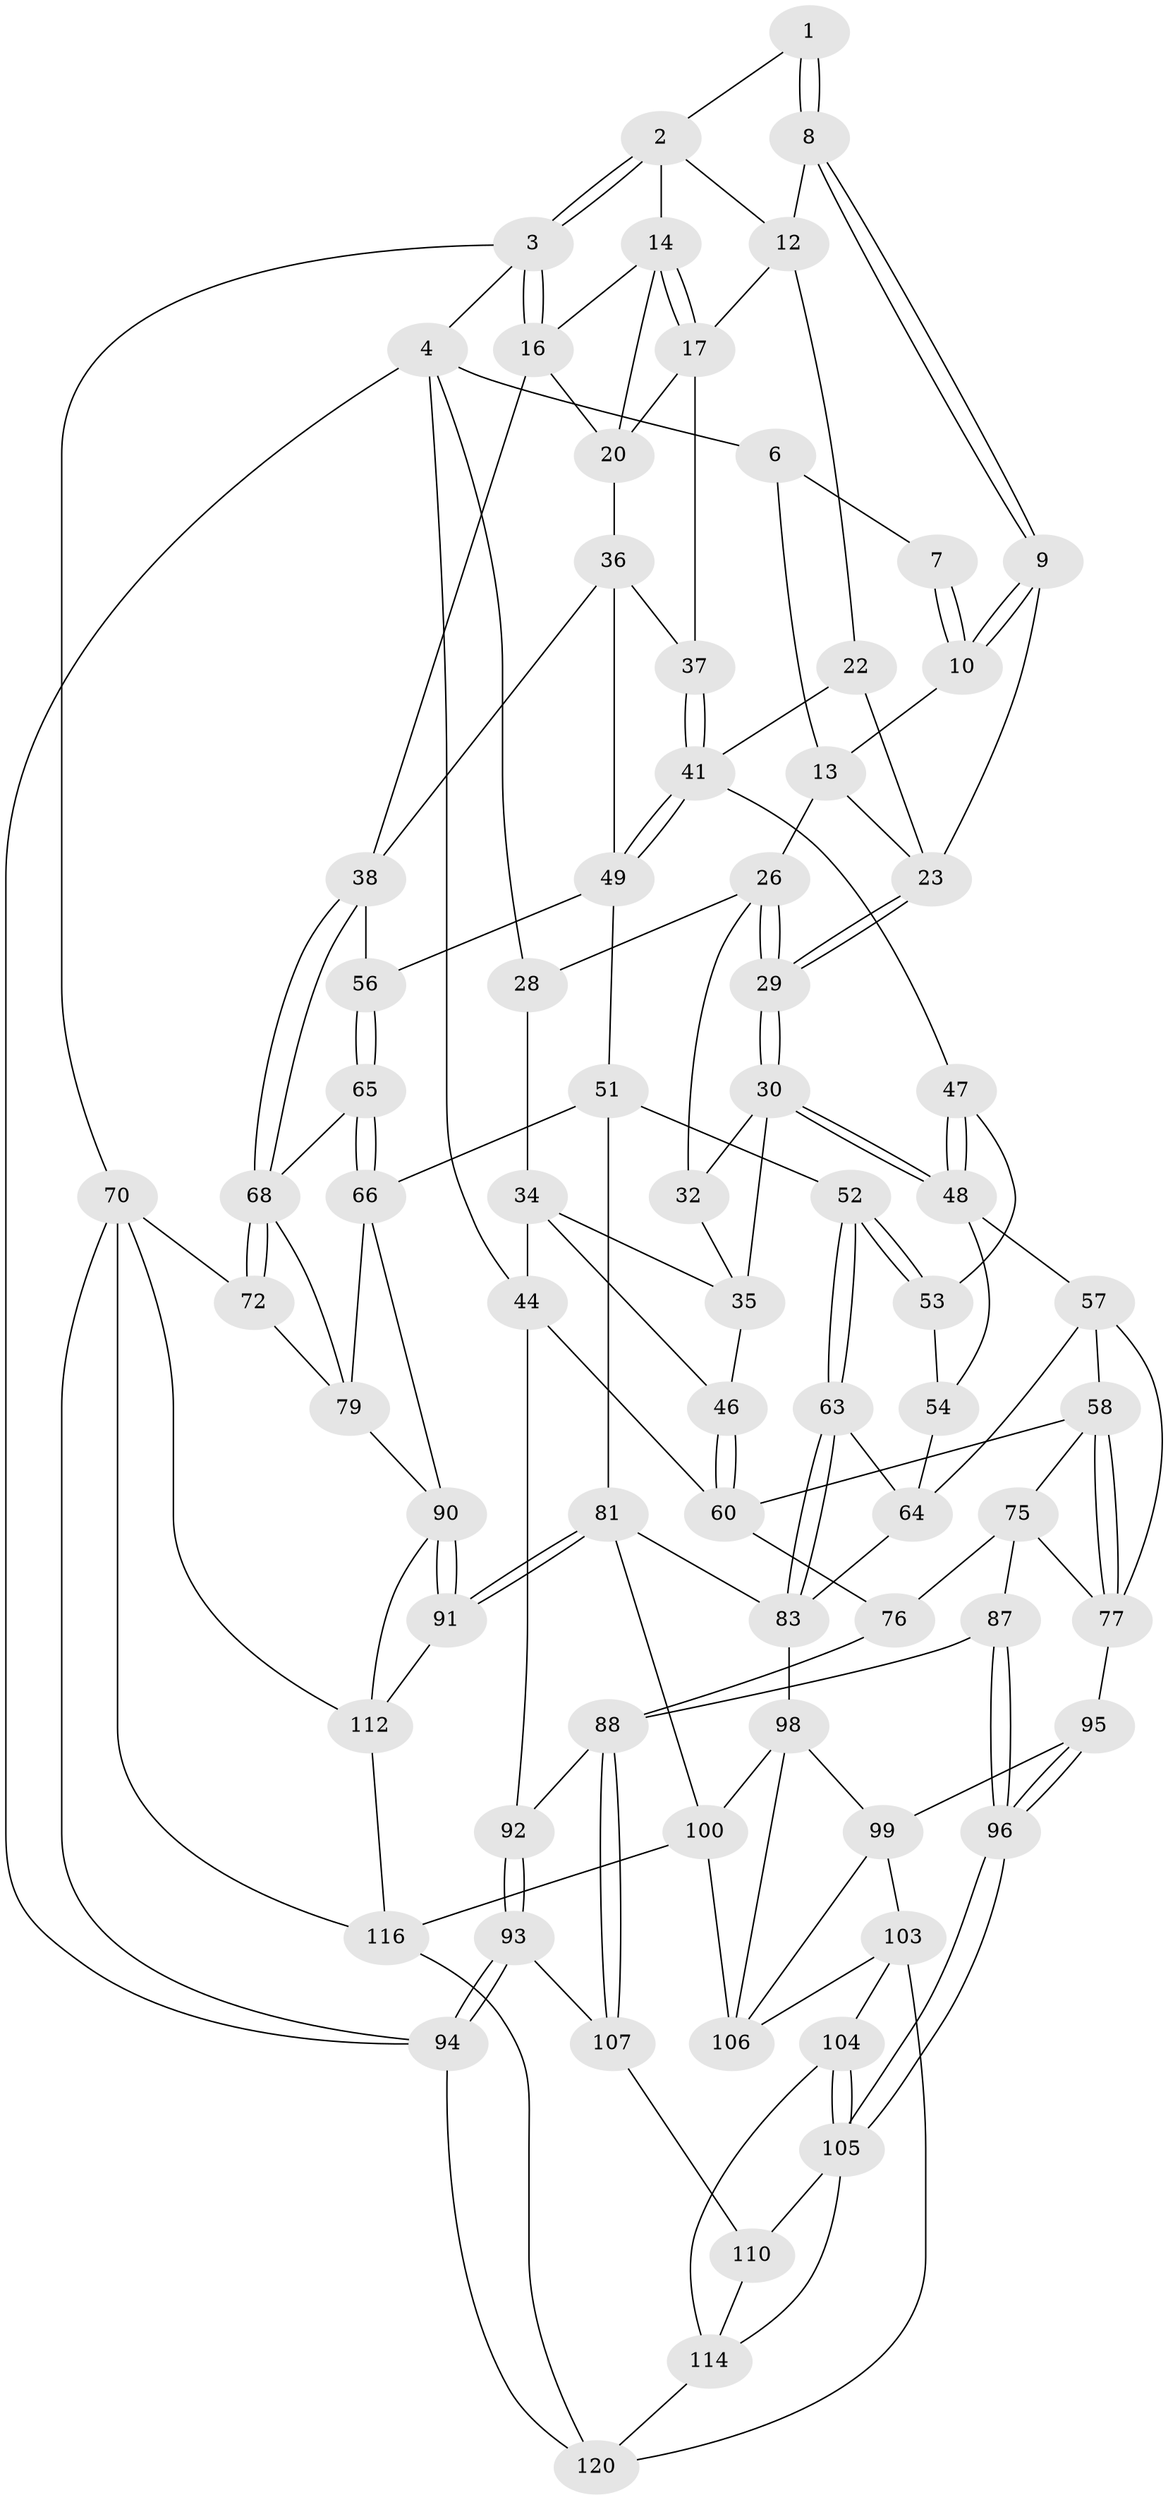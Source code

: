 // Generated by graph-tools (version 1.1) at 2025/52/02/27/25 19:52:37]
// undirected, 76 vertices, 169 edges
graph export_dot {
graph [start="1"]
  node [color=gray90,style=filled];
  1 [pos="+0.6082205759546786+0"];
  2 [pos="+0.6645818598411567+0",super="+11"];
  3 [pos="+1+0"];
  4 [pos="+0+0",super="+5"];
  6 [pos="+0.17177585300760806+0"];
  7 [pos="+0.33527169425202985+0"];
  8 [pos="+0.5356996027717589+0.06919360160394546"];
  9 [pos="+0.4379351660435972+0.09666591990596704"];
  10 [pos="+0.41544322709131043+0.08120913095162258"];
  12 [pos="+0.5545500866679619+0.08712378259549373",super="+19"];
  13 [pos="+0.3078285221360456+0.11685471185130582",super="+25"];
  14 [pos="+0.7083404107082911+0.04565752060734379",super="+15"];
  16 [pos="+1+0",super="+33"];
  17 [pos="+0.6723755633439821+0.1553839191107915",super="+18"];
  20 [pos="+0.7800028699297237+0.1817972658522845",super="+21"];
  22 [pos="+0.4757025427132421+0.22277698921275849"];
  23 [pos="+0.44324338031480587+0.2039367940875385",super="+24"];
  26 [pos="+0.2789692986174159+0.15532643312746983",super="+27"];
  28 [pos="+0+0"];
  29 [pos="+0.32083215076744526+0.30229987160517185"];
  30 [pos="+0.29969084708955984+0.3720562513037538",super="+31"];
  32 [pos="+0.18765741621602094+0.20483989037495406"];
  34 [pos="+0.02859585784593154+0.14112866154183076",super="+43"];
  35 [pos="+0.11400842226307857+0.2417097354476872",super="+45"];
  36 [pos="+0.7603894499504528+0.2740262825800854",super="+40"];
  37 [pos="+0.6300807905945085+0.2325583955577692"];
  38 [pos="+1+0.22253100990229777",super="+39"];
  41 [pos="+0.5961053271738362+0.2923892259681472",super="+42"];
  44 [pos="+0+0.39506471233388823",super="+62"];
  46 [pos="+0.12162356451563006+0.3690384998165933"];
  47 [pos="+0.5399175409893976+0.3222607748299364"];
  48 [pos="+0.30093141472513124+0.37373486784095633",super="+55"];
  49 [pos="+0.7281928676093063+0.379441568639956",super="+50"];
  51 [pos="+0.6292287956552785+0.5057225007701885",super="+67"];
  52 [pos="+0.6184219767840056+0.5068860124118447"];
  53 [pos="+0.5402697435237217+0.33020760088590484"];
  54 [pos="+0.4515486664666698+0.4793560883267291"];
  56 [pos="+0.8604957539634968+0.4463888677811971"];
  57 [pos="+0.318142911532652+0.5093823714378236",super="+74"];
  58 [pos="+0.20665002749003425+0.5371405118228907",super="+59"];
  60 [pos="+0.10383803960319811+0.4808743991533975",super="+61"];
  63 [pos="+0.6142670830189454+0.5097596276441704"];
  64 [pos="+0.4810788715917799+0.4965316350758592",super="+73"];
  65 [pos="+0.8597888974718819+0.4505742899274179"];
  66 [pos="+0.8187492698029888+0.5519084069637769",super="+80"];
  68 [pos="+1+0.5323274142971682",super="+69"];
  70 [pos="+1+1",super="+71"];
  72 [pos="+1+0.6588549816040425"];
  75 [pos="+0.13178324653268952+0.5909638663913419",super="+78"];
  76 [pos="+0.10898975629857414+0.6030009223719109"];
  77 [pos="+0.19431137114234534+0.6340166966021479",super="+86"];
  79 [pos="+0.9262802365791026+0.5998517988222085",super="+85"];
  81 [pos="+0.693210911996452+0.7429100163161395",super="+82"];
  83 [pos="+0.5565581916753783+0.6595634256467289",super="+84"];
  87 [pos="+0.17917449643984534+0.7027809860262951"];
  88 [pos="+0.13043206302007523+0.7223597160491282",super="+89"];
  90 [pos="+0.8502491480393196+0.7147835769889457",super="+97"];
  91 [pos="+0.7269504517337895+0.7554804012485002"];
  92 [pos="+0+0.6509055862336102"];
  93 [pos="+0+0.7628863438497783"];
  94 [pos="+0+1"];
  95 [pos="+0.3255196684356209+0.6790453092729093"];
  96 [pos="+0.27701483645642233+0.7340027584785975"];
  98 [pos="+0.5054347819745643+0.6811250736064427",super="+101"];
  99 [pos="+0.42029148774178643+0.7227636632327488",super="+102"];
  100 [pos="+0.599212427768903+0.8370812958690756",super="+117"];
  103 [pos="+0.3931784829171174+0.8324138041577996",super="+119"];
  104 [pos="+0.33054798718971234+0.8246173096416476"];
  105 [pos="+0.27743472391765983+0.7568914046265911",super="+109"];
  106 [pos="+0.4438310648448902+0.8265202562241938",super="+118"];
  107 [pos="+0.12367856764094688+0.7633194399830351",super="+108"];
  110 [pos="+0.18305936932391825+0.8027682141532239",super="+111"];
  112 [pos="+0.957539058141444+0.9162072614395805",super="+113"];
  114 [pos="+0.1899851788608012+1",super="+115"];
  116 [pos="+0.6551345616419214+1",super="+122"];
  120 [pos="+0.3270034891286632+1",super="+121"];
  1 -- 2;
  1 -- 8;
  1 -- 8;
  2 -- 3;
  2 -- 3;
  2 -- 12;
  2 -- 14;
  3 -- 4;
  3 -- 16;
  3 -- 16;
  3 -- 70;
  4 -- 44;
  4 -- 94;
  4 -- 28;
  4 -- 6;
  6 -- 7;
  6 -- 13;
  7 -- 10;
  7 -- 10;
  8 -- 9;
  8 -- 9;
  8 -- 12;
  9 -- 10;
  9 -- 10;
  9 -- 23;
  10 -- 13;
  12 -- 22;
  12 -- 17;
  13 -- 26;
  13 -- 23;
  14 -- 17;
  14 -- 17;
  14 -- 16;
  14 -- 20;
  16 -- 20;
  16 -- 38;
  17 -- 37;
  17 -- 20;
  20 -- 36;
  22 -- 23;
  22 -- 41;
  23 -- 29;
  23 -- 29;
  26 -- 29;
  26 -- 29;
  26 -- 32;
  26 -- 28;
  28 -- 34;
  29 -- 30;
  29 -- 30;
  30 -- 48;
  30 -- 48;
  30 -- 32;
  30 -- 35;
  32 -- 35;
  34 -- 35;
  34 -- 44;
  34 -- 46;
  35 -- 46;
  36 -- 37;
  36 -- 49;
  36 -- 38;
  37 -- 41;
  37 -- 41;
  38 -- 68;
  38 -- 68;
  38 -- 56;
  41 -- 49;
  41 -- 49;
  41 -- 47;
  44 -- 92;
  44 -- 60;
  46 -- 60;
  46 -- 60;
  47 -- 48;
  47 -- 48;
  47 -- 53;
  48 -- 57;
  48 -- 54;
  49 -- 56;
  49 -- 51;
  51 -- 52;
  51 -- 81;
  51 -- 66;
  52 -- 53;
  52 -- 53;
  52 -- 63;
  52 -- 63;
  53 -- 54;
  54 -- 64;
  56 -- 65;
  56 -- 65;
  57 -- 58;
  57 -- 64;
  57 -- 77;
  58 -- 77;
  58 -- 77;
  58 -- 75;
  58 -- 60;
  60 -- 76;
  63 -- 64;
  63 -- 83;
  63 -- 83;
  64 -- 83;
  65 -- 66;
  65 -- 66;
  65 -- 68;
  66 -- 90;
  66 -- 79;
  68 -- 72;
  68 -- 72;
  68 -- 79;
  70 -- 94;
  70 -- 72;
  70 -- 112;
  70 -- 116;
  72 -- 79;
  75 -- 76;
  75 -- 77;
  75 -- 87;
  76 -- 88;
  77 -- 95;
  79 -- 90;
  81 -- 91;
  81 -- 91;
  81 -- 83;
  81 -- 100;
  83 -- 98;
  87 -- 88;
  87 -- 96;
  87 -- 96;
  88 -- 107;
  88 -- 107;
  88 -- 92;
  90 -- 91;
  90 -- 91;
  90 -- 112;
  91 -- 112;
  92 -- 93;
  92 -- 93;
  93 -- 94;
  93 -- 94;
  93 -- 107;
  94 -- 120;
  95 -- 96;
  95 -- 96;
  95 -- 99;
  96 -- 105;
  96 -- 105;
  98 -- 99;
  98 -- 100;
  98 -- 106;
  99 -- 106;
  99 -- 103;
  100 -- 116;
  100 -- 106;
  103 -- 104;
  103 -- 120;
  103 -- 106;
  104 -- 105;
  104 -- 105;
  104 -- 114;
  105 -- 114;
  105 -- 110;
  107 -- 110 [weight=2];
  110 -- 114;
  112 -- 116;
  114 -- 120;
  116 -- 120;
}
